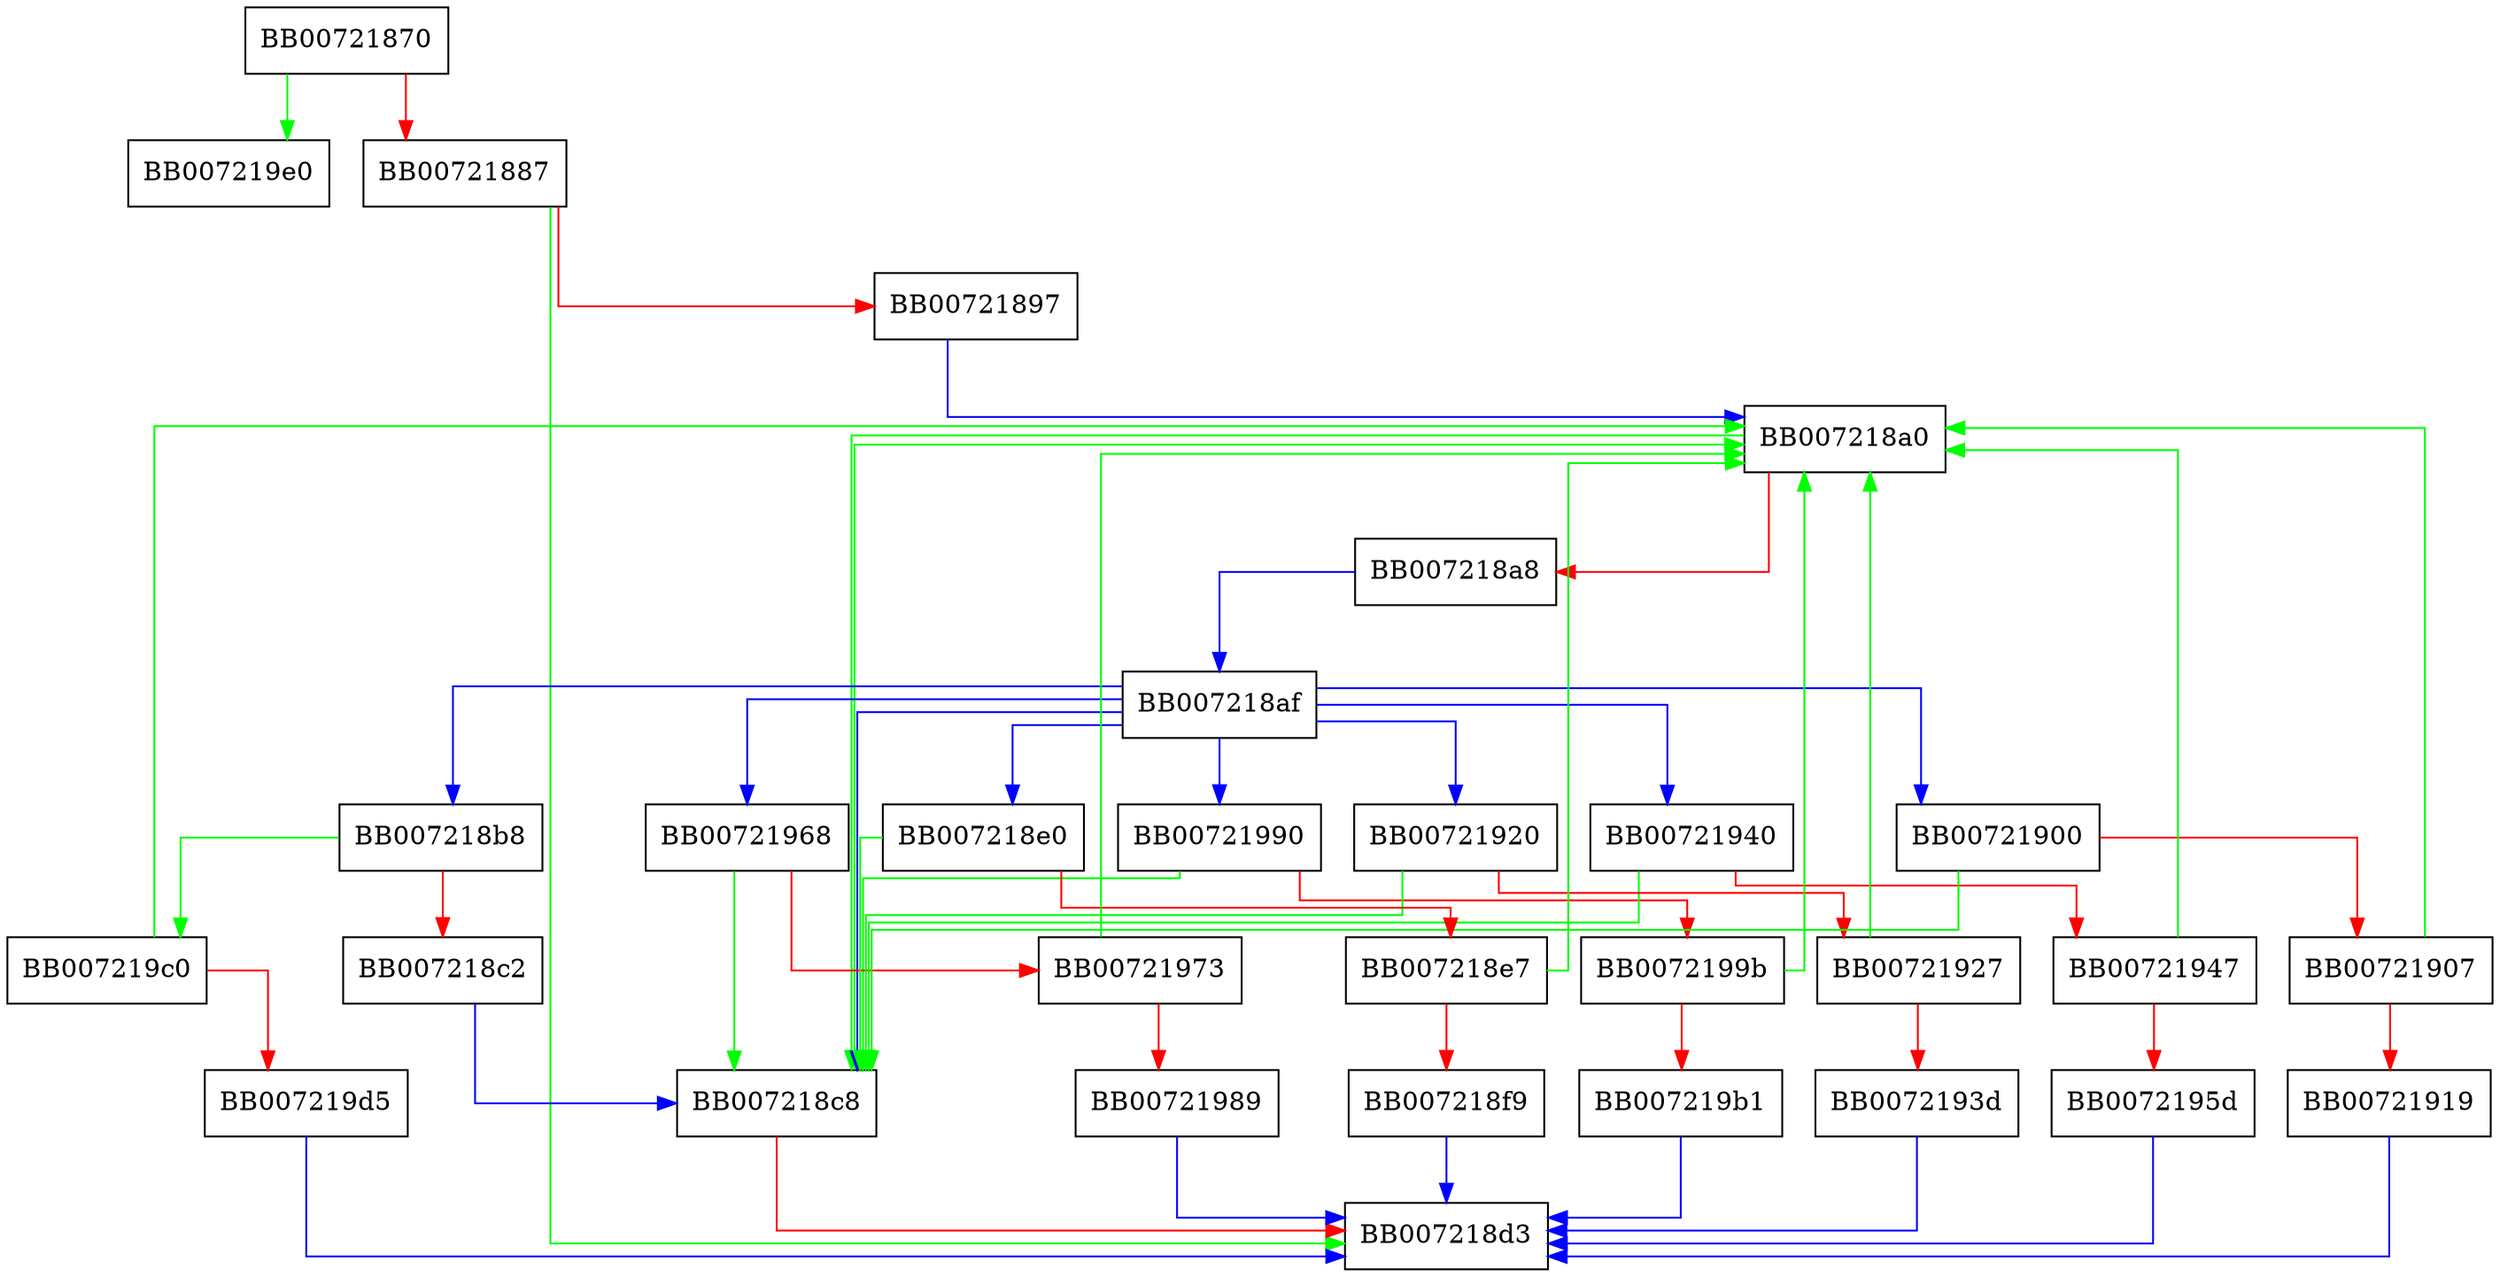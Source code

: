 digraph ossl_bio_init_core {
  node [shape="box"];
  graph [splines=ortho];
  BB00721870 -> BB007219e0 [color="green"];
  BB00721870 -> BB00721887 [color="red"];
  BB00721887 -> BB007218d3 [color="green"];
  BB00721887 -> BB00721897 [color="red"];
  BB00721897 -> BB007218a0 [color="blue"];
  BB007218a0 -> BB007218c8 [color="green"];
  BB007218a0 -> BB007218a8 [color="red"];
  BB007218a8 -> BB007218af [color="blue"];
  BB007218af -> BB007218b8 [color="blue"];
  BB007218af -> BB00721990 [color="blue"];
  BB007218af -> BB00721968 [color="blue"];
  BB007218af -> BB00721940 [color="blue"];
  BB007218af -> BB007218c8 [color="blue"];
  BB007218af -> BB00721920 [color="blue"];
  BB007218af -> BB00721900 [color="blue"];
  BB007218af -> BB007218e0 [color="blue"];
  BB007218b8 -> BB007219c0 [color="green"];
  BB007218b8 -> BB007218c2 [color="red"];
  BB007218c2 -> BB007218c8 [color="blue"];
  BB007218c8 -> BB007218a0 [color="green"];
  BB007218c8 -> BB007218d3 [color="red"];
  BB007218e0 -> BB007218c8 [color="green"];
  BB007218e0 -> BB007218e7 [color="red"];
  BB007218e7 -> BB007218a0 [color="green"];
  BB007218e7 -> BB007218f9 [color="red"];
  BB007218f9 -> BB007218d3 [color="blue"];
  BB00721900 -> BB007218c8 [color="green"];
  BB00721900 -> BB00721907 [color="red"];
  BB00721907 -> BB007218a0 [color="green"];
  BB00721907 -> BB00721919 [color="red"];
  BB00721919 -> BB007218d3 [color="blue"];
  BB00721920 -> BB007218c8 [color="green"];
  BB00721920 -> BB00721927 [color="red"];
  BB00721927 -> BB007218a0 [color="green"];
  BB00721927 -> BB0072193d [color="red"];
  BB0072193d -> BB007218d3 [color="blue"];
  BB00721940 -> BB007218c8 [color="green"];
  BB00721940 -> BB00721947 [color="red"];
  BB00721947 -> BB007218a0 [color="green"];
  BB00721947 -> BB0072195d [color="red"];
  BB0072195d -> BB007218d3 [color="blue"];
  BB00721968 -> BB007218c8 [color="green"];
  BB00721968 -> BB00721973 [color="red"];
  BB00721973 -> BB007218a0 [color="green"];
  BB00721973 -> BB00721989 [color="red"];
  BB00721989 -> BB007218d3 [color="blue"];
  BB00721990 -> BB007218c8 [color="green"];
  BB00721990 -> BB0072199b [color="red"];
  BB0072199b -> BB007218a0 [color="green"];
  BB0072199b -> BB007219b1 [color="red"];
  BB007219b1 -> BB007218d3 [color="blue"];
  BB007219c0 -> BB007218a0 [color="green"];
  BB007219c0 -> BB007219d5 [color="red"];
  BB007219d5 -> BB007218d3 [color="blue"];
}